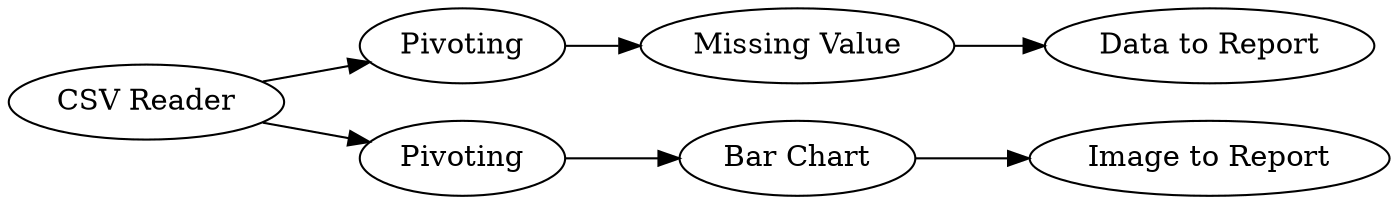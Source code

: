 digraph {
	1 [label="CSV Reader"]
	2 [label=Pivoting]
	3 [label=Pivoting]
	5 [label="Missing Value"]
	6 [label="Data to Report"]
	8 [label="Bar Chart"]
	9 [label="Image to Report"]
	1 -> 2
	1 -> 3
	2 -> 5
	3 -> 8
	5 -> 6
	8 -> 9
	rankdir=LR
}

